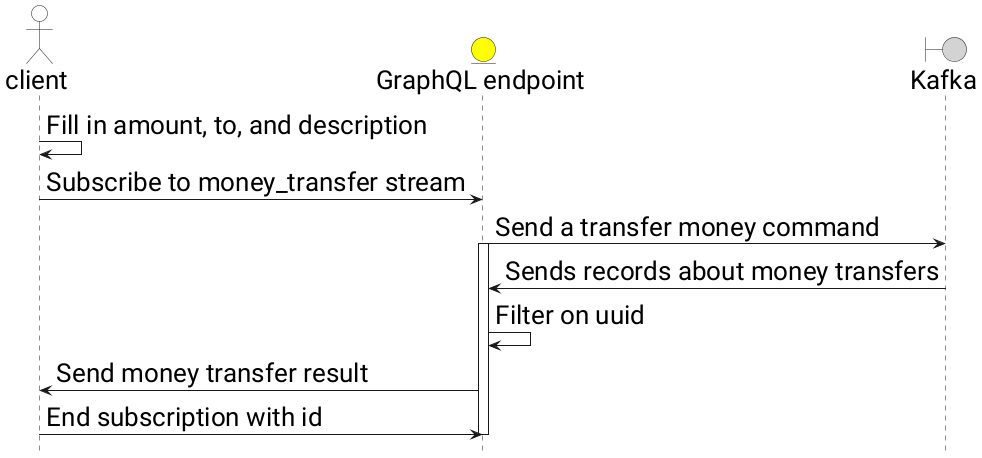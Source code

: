 @startuml
skinparam shadowing false
skinparam defaultFontName Roboto
skinparam defaultFontSize 26
hide footbox

actor client as cl #White
entity "GraphQL endpoint" as ge #Yellow
boundary "Kafka" as ka #LightGrey

cl -> cl : Fill in amount, to, and description
cl -> ge : Subscribe to money_transfer stream
ge -> ka : Send a transfer money command
activate ge
ka -> ge : Sends records about money transfers
ge -> ge : Filter on uuid
ge -> cl : Send money transfer result
cl -> ge : End subscription with id
deactivate ge

@enduml
